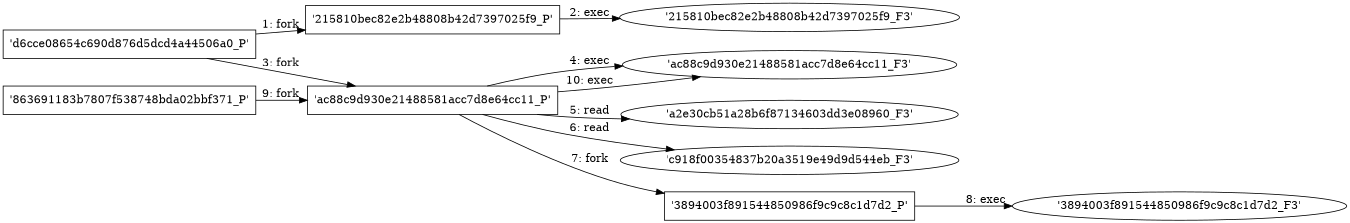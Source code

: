digraph "D:\Learning\Paper\apt\基于CTI的攻击预警\Dataset\攻击图\ASGfromALLCTI\Take care with ransomware.dot" {
rankdir="LR"
size="9"
fixedsize="false"
splines="true"
nodesep=0.3
ranksep=0
fontsize=10
overlap="scalexy"
engine= "neato"
	"'d6cce08654c690d876d5dcd4a44506a0_P'" [node_type=Process shape=box]
	"'215810bec82e2b48808b42d7397025f9_P'" [node_type=Process shape=box]
	"'d6cce08654c690d876d5dcd4a44506a0_P'" -> "'215810bec82e2b48808b42d7397025f9_P'" [label="1: fork"]
	"'215810bec82e2b48808b42d7397025f9_P'" [node_type=Process shape=box]
	"'215810bec82e2b48808b42d7397025f9_F3'" [node_type=File shape=ellipse]
	"'215810bec82e2b48808b42d7397025f9_P'" -> "'215810bec82e2b48808b42d7397025f9_F3'" [label="2: exec"]
	"'d6cce08654c690d876d5dcd4a44506a0_P'" [node_type=Process shape=box]
	"'ac88c9d930e21488581acc7d8e64cc11_P'" [node_type=Process shape=box]
	"'d6cce08654c690d876d5dcd4a44506a0_P'" -> "'ac88c9d930e21488581acc7d8e64cc11_P'" [label="3: fork"]
	"'ac88c9d930e21488581acc7d8e64cc11_P'" [node_type=Process shape=box]
	"'ac88c9d930e21488581acc7d8e64cc11_F3'" [node_type=File shape=ellipse]
	"'ac88c9d930e21488581acc7d8e64cc11_P'" -> "'ac88c9d930e21488581acc7d8e64cc11_F3'" [label="4: exec"]
	"'a2e30cb51a28b6f87134603dd3e08960_F3'" [node_type=file shape=ellipse]
	"'ac88c9d930e21488581acc7d8e64cc11_P'" [node_type=Process shape=box]
	"'ac88c9d930e21488581acc7d8e64cc11_P'" -> "'a2e30cb51a28b6f87134603dd3e08960_F3'" [label="5: read"]
	"'c918f00354837b20a3519e49d9d544eb_F3'" [node_type=file shape=ellipse]
	"'ac88c9d930e21488581acc7d8e64cc11_P'" [node_type=Process shape=box]
	"'ac88c9d930e21488581acc7d8e64cc11_P'" -> "'c918f00354837b20a3519e49d9d544eb_F3'" [label="6: read"]
	"'ac88c9d930e21488581acc7d8e64cc11_P'" [node_type=Process shape=box]
	"'3894003f891544850986f9c9c8c1d7d2_P'" [node_type=Process shape=box]
	"'ac88c9d930e21488581acc7d8e64cc11_P'" -> "'3894003f891544850986f9c9c8c1d7d2_P'" [label="7: fork"]
	"'3894003f891544850986f9c9c8c1d7d2_P'" [node_type=Process shape=box]
	"'3894003f891544850986f9c9c8c1d7d2_F3'" [node_type=File shape=ellipse]
	"'3894003f891544850986f9c9c8c1d7d2_P'" -> "'3894003f891544850986f9c9c8c1d7d2_F3'" [label="8: exec"]
	"'863691183b7807f538748bda02bbf371_P'" [node_type=Process shape=box]
	"'ac88c9d930e21488581acc7d8e64cc11_P'" [node_type=Process shape=box]
	"'863691183b7807f538748bda02bbf371_P'" -> "'ac88c9d930e21488581acc7d8e64cc11_P'" [label="9: fork"]
	"'ac88c9d930e21488581acc7d8e64cc11_P'" [node_type=Process shape=box]
	"'ac88c9d930e21488581acc7d8e64cc11_F3'" [node_type=File shape=ellipse]
	"'ac88c9d930e21488581acc7d8e64cc11_P'" -> "'ac88c9d930e21488581acc7d8e64cc11_F3'" [label="10: exec"]
}

